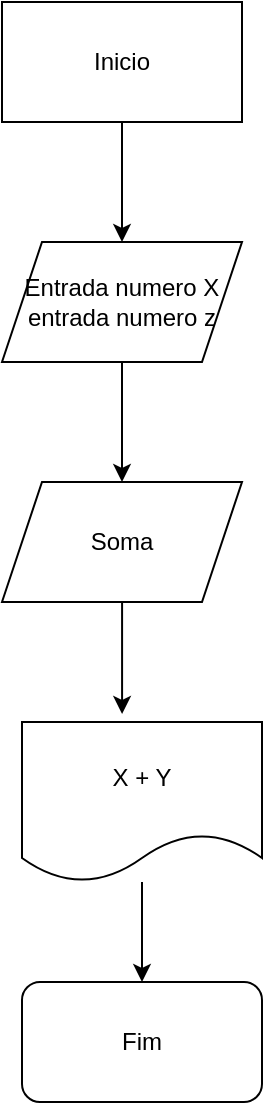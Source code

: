 <mxfile version="17.1.3" type="github"><diagram id="LfM37B2PAGk7LRGJ-pXl" name="Page-1"><mxGraphModel dx="868" dy="482" grid="1" gridSize="10" guides="1" tooltips="1" connect="1" arrows="1" fold="1" page="1" pageScale="1" pageWidth="827" pageHeight="1169" math="0" shadow="0"><root><mxCell id="0"/><mxCell id="1" parent="0"/><mxCell id="bL25tN1PhJ3BBwrqLHqn-29" style="edgeStyle=orthogonalEdgeStyle;rounded=0;orthogonalLoop=1;jettySize=auto;html=1;entryX=0.5;entryY=0;entryDx=0;entryDy=0;" edge="1" parent="1" source="bL25tN1PhJ3BBwrqLHqn-3" target="bL25tN1PhJ3BBwrqLHqn-23"><mxGeometry relative="1" as="geometry"/></mxCell><mxCell id="bL25tN1PhJ3BBwrqLHqn-3" value="Entrada numero X&lt;br&gt;entrada numero z" style="shape=parallelogram;perimeter=parallelogramPerimeter;whiteSpace=wrap;html=1;fixedSize=1;" vertex="1" parent="1"><mxGeometry x="140" y="160" width="120" height="60" as="geometry"/></mxCell><mxCell id="bL25tN1PhJ3BBwrqLHqn-5" style="edgeStyle=orthogonalEdgeStyle;rounded=0;orthogonalLoop=1;jettySize=auto;html=1;entryX=0.5;entryY=0;entryDx=0;entryDy=0;" edge="1" parent="1" source="bL25tN1PhJ3BBwrqLHqn-4" target="bL25tN1PhJ3BBwrqLHqn-3"><mxGeometry relative="1" as="geometry"/></mxCell><mxCell id="bL25tN1PhJ3BBwrqLHqn-4" value="Inicio" style="rounded=0;whiteSpace=wrap;html=1;" vertex="1" parent="1"><mxGeometry x="140" y="40" width="120" height="60" as="geometry"/></mxCell><mxCell id="bL25tN1PhJ3BBwrqLHqn-26" style="edgeStyle=orthogonalEdgeStyle;rounded=0;orthogonalLoop=1;jettySize=auto;html=1;entryX=0.417;entryY=-0.05;entryDx=0;entryDy=0;entryPerimeter=0;" edge="1" parent="1" source="bL25tN1PhJ3BBwrqLHqn-23" target="bL25tN1PhJ3BBwrqLHqn-24"><mxGeometry relative="1" as="geometry"/></mxCell><mxCell id="bL25tN1PhJ3BBwrqLHqn-23" value="Soma&lt;br&gt;" style="shape=parallelogram;perimeter=parallelogramPerimeter;whiteSpace=wrap;html=1;fixedSize=1;" vertex="1" parent="1"><mxGeometry x="140" y="280" width="120" height="60" as="geometry"/></mxCell><mxCell id="bL25tN1PhJ3BBwrqLHqn-28" style="edgeStyle=orthogonalEdgeStyle;rounded=0;orthogonalLoop=1;jettySize=auto;html=1;entryX=0.5;entryY=0;entryDx=0;entryDy=0;" edge="1" parent="1" source="bL25tN1PhJ3BBwrqLHqn-24" target="bL25tN1PhJ3BBwrqLHqn-27"><mxGeometry relative="1" as="geometry"/></mxCell><mxCell id="bL25tN1PhJ3BBwrqLHqn-24" value="X + Y" style="shape=document;whiteSpace=wrap;html=1;boundedLbl=1;" vertex="1" parent="1"><mxGeometry x="150" y="400" width="120" height="80" as="geometry"/></mxCell><mxCell id="bL25tN1PhJ3BBwrqLHqn-27" value="Fim" style="rounded=1;whiteSpace=wrap;html=1;" vertex="1" parent="1"><mxGeometry x="150" y="530" width="120" height="60" as="geometry"/></mxCell></root></mxGraphModel></diagram></mxfile>